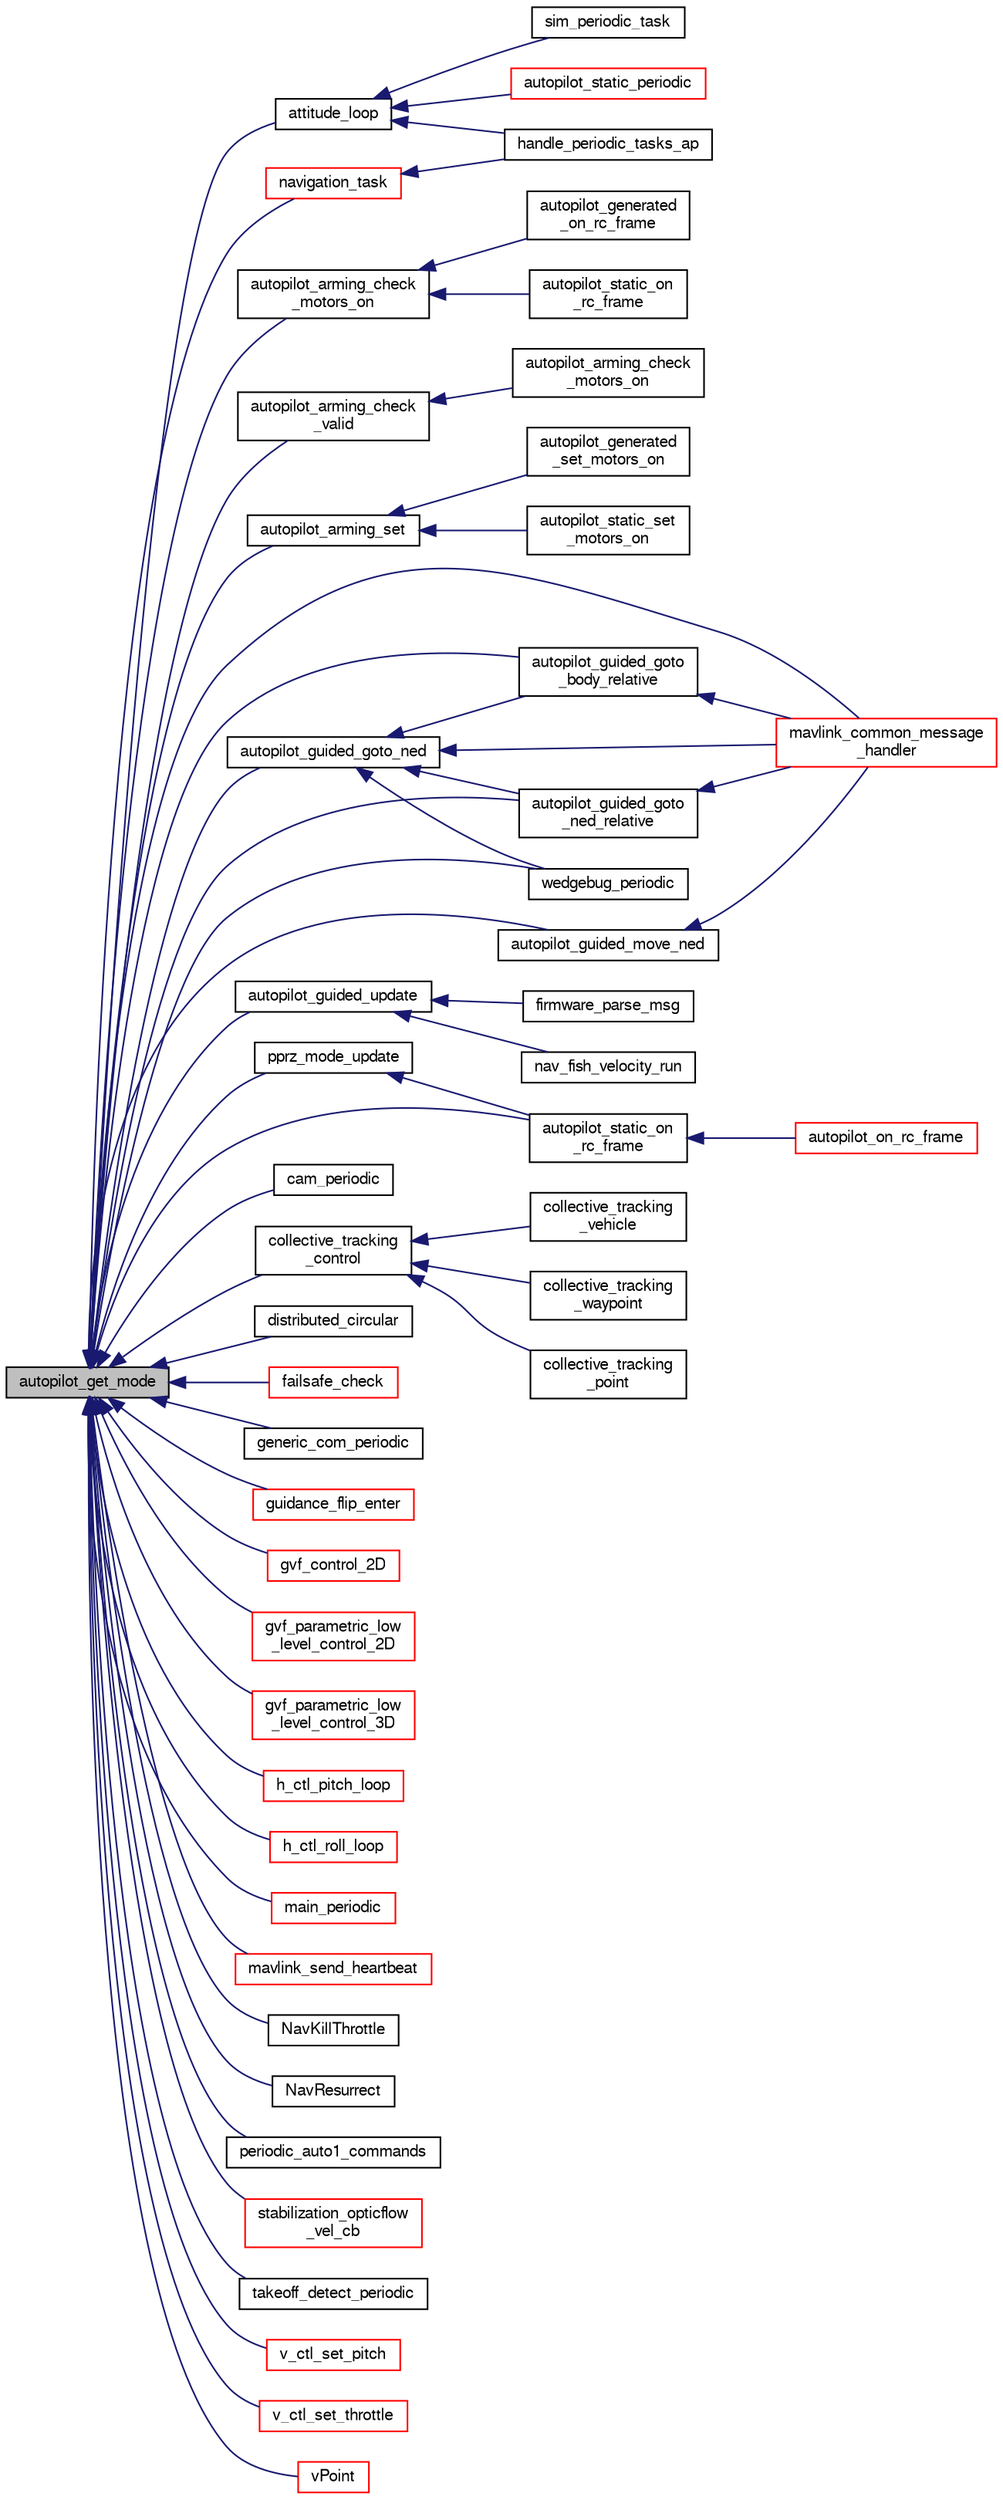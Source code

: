 digraph "autopilot_get_mode"
{
  edge [fontname="FreeSans",fontsize="10",labelfontname="FreeSans",labelfontsize="10"];
  node [fontname="FreeSans",fontsize="10",shape=record];
  rankdir="LR";
  Node1 [label="autopilot_get_mode",height=0.2,width=0.4,color="black", fillcolor="grey75", style="filled", fontcolor="black"];
  Node1 -> Node2 [dir="back",color="midnightblue",fontsize="10",style="solid",fontname="FreeSans"];
  Node2 [label="attitude_loop",height=0.2,width=0.4,color="black", fillcolor="white", style="filled",URL="$fixedwing_2autopilot__static_8h.html#a315546d9034361bbc6970b3792dc8b67"];
  Node2 -> Node3 [dir="back",color="midnightblue",fontsize="10",style="solid",fontname="FreeSans"];
  Node3 [label="sim_periodic_task",height=0.2,width=0.4,color="black", fillcolor="white", style="filled",URL="$sim__ap_8c.html#a4f982dacbb35ccfc3e0fcaa64156a2a0"];
  Node2 -> Node4 [dir="back",color="midnightblue",fontsize="10",style="solid",fontname="FreeSans"];
  Node4 [label="autopilot_static_periodic",height=0.2,width=0.4,color="red", fillcolor="white", style="filled",URL="$rotorcraft_2autopilot__static_8h.html#a81ff7c3a0611cb76bfbd35fc817070d6"];
  Node2 -> Node5 [dir="back",color="midnightblue",fontsize="10",style="solid",fontname="FreeSans"];
  Node5 [label="handle_periodic_tasks_ap",height=0.2,width=0.4,color="black", fillcolor="white", style="filled",URL="$fixedwing_2main__ap_8h.html#a43fd973b44bcc2c2583cf8287048212f"];
  Node1 -> Node6 [dir="back",color="midnightblue",fontsize="10",style="solid",fontname="FreeSans"];
  Node6 [label="autopilot_arming_check\l_motors_on",height=0.2,width=0.4,color="black", fillcolor="white", style="filled",URL="$autopilot__arming__switch_8h.html#abbbe9ccad851ff6d7ef88e298059b6ce",tooltip="State machine to check if motors should be turned ON or OFF using the kill switch. "];
  Node6 -> Node7 [dir="back",color="midnightblue",fontsize="10",style="solid",fontname="FreeSans"];
  Node7 [label="autopilot_generated\l_on_rc_frame",height=0.2,width=0.4,color="black", fillcolor="white", style="filled",URL="$rotorcraft_2autopilot__generated_8c.html#aaebd02adde63c5f836bea4ec5fabe997"];
  Node6 -> Node8 [dir="back",color="midnightblue",fontsize="10",style="solid",fontname="FreeSans"];
  Node8 [label="autopilot_static_on\l_rc_frame",height=0.2,width=0.4,color="black", fillcolor="white", style="filled",URL="$rotorcraft_2autopilot__static_8c.html#af48775939dfa2cf7533658fb85851a35",tooltip="Function to be called when a message from FBW is available. "];
  Node1 -> Node9 [dir="back",color="midnightblue",fontsize="10",style="solid",fontname="FreeSans"];
  Node9 [label="autopilot_arming_check\l_valid",height=0.2,width=0.4,color="black", fillcolor="white", style="filled",URL="$autopilot__arming__throttle_8h.html#afb9cc707f6ac906cfe4f07d2706c197f",tooltip="Checks all arm requirements and returns true if OK and false otherwise. "];
  Node9 -> Node10 [dir="back",color="midnightblue",fontsize="10",style="solid",fontname="FreeSans"];
  Node10 [label="autopilot_arming_check\l_motors_on",height=0.2,width=0.4,color="black", fillcolor="white", style="filled",URL="$autopilot__arming__throttle_8h.html#abbbe9ccad851ff6d7ef88e298059b6ce",tooltip="State machine to check if motors should be turned ON or OFF. "];
  Node1 -> Node11 [dir="back",color="midnightblue",fontsize="10",style="solid",fontname="FreeSans"];
  Node11 [label="autopilot_arming_set",height=0.2,width=0.4,color="black", fillcolor="white", style="filled",URL="$autopilot__arming__switch_8h.html#a644c6a09c2081595c4dbc608fd7ed163"];
  Node11 -> Node12 [dir="back",color="midnightblue",fontsize="10",style="solid",fontname="FreeSans"];
  Node12 [label="autopilot_generated\l_set_motors_on",height=0.2,width=0.4,color="black", fillcolor="white", style="filled",URL="$rotorcraft_2autopilot__generated_8c.html#ae22ba131f3568b0ef1e9b5b57bdf74ab"];
  Node11 -> Node13 [dir="back",color="midnightblue",fontsize="10",style="solid",fontname="FreeSans"];
  Node13 [label="autopilot_static_set\l_motors_on",height=0.2,width=0.4,color="black", fillcolor="white", style="filled",URL="$rotorcraft_2autopilot__static_8c.html#abfbb0a41b76eefca4b0df8297b2569c8"];
  Node1 -> Node14 [dir="back",color="midnightblue",fontsize="10",style="solid",fontname="FreeSans"];
  Node14 [label="autopilot_guided_goto\l_body_relative",height=0.2,width=0.4,color="black", fillcolor="white", style="filled",URL="$autopilot__guided_8h.html#acb5ff8d624f7583075e58303f46b9890",tooltip="Set position and heading setpoints wrt. "];
  Node14 -> Node15 [dir="back",color="midnightblue",fontsize="10",style="solid",fontname="FreeSans"];
  Node15 [label="mavlink_common_message\l_handler",height=0.2,width=0.4,color="red", fillcolor="white", style="filled",URL="$mavlink_8c.html#a92b02fdeb899791573ef52506deb653c"];
  Node1 -> Node16 [dir="back",color="midnightblue",fontsize="10",style="solid",fontname="FreeSans"];
  Node16 [label="autopilot_guided_goto_ned",height=0.2,width=0.4,color="black", fillcolor="white", style="filled",URL="$autopilot__guided_8h.html#ae4f59fae723f5116a979c7c5b923c180",tooltip="Set position and heading setpoints in GUIDED mode. "];
  Node16 -> Node17 [dir="back",color="midnightblue",fontsize="10",style="solid",fontname="FreeSans"];
  Node17 [label="autopilot_guided_goto\l_ned_relative",height=0.2,width=0.4,color="black", fillcolor="white", style="filled",URL="$autopilot__guided_8h.html#a32b83e461c091c64ffa38e4f08f6a312",tooltip="Set position and heading setpoints wrt. "];
  Node17 -> Node15 [dir="back",color="midnightblue",fontsize="10",style="solid",fontname="FreeSans"];
  Node16 -> Node14 [dir="back",color="midnightblue",fontsize="10",style="solid",fontname="FreeSans"];
  Node16 -> Node15 [dir="back",color="midnightblue",fontsize="10",style="solid",fontname="FreeSans"];
  Node16 -> Node18 [dir="back",color="midnightblue",fontsize="10",style="solid",fontname="FreeSans"];
  Node18 [label="wedgebug_periodic",height=0.2,width=0.4,color="black", fillcolor="white", style="filled",URL="$wedgebug_8h.html#ae7b75121d704ad8c922be906a906495f"];
  Node1 -> Node17 [dir="back",color="midnightblue",fontsize="10",style="solid",fontname="FreeSans"];
  Node1 -> Node19 [dir="back",color="midnightblue",fontsize="10",style="solid",fontname="FreeSans"];
  Node19 [label="autopilot_guided_move_ned",height=0.2,width=0.4,color="black", fillcolor="white", style="filled",URL="$autopilot__guided_8h.html#a113a26863eee267edc78f72876ec8f69",tooltip="Set velocity and heading setpoints in GUIDED mode. "];
  Node19 -> Node15 [dir="back",color="midnightblue",fontsize="10",style="solid",fontname="FreeSans"];
  Node1 -> Node20 [dir="back",color="midnightblue",fontsize="10",style="solid",fontname="FreeSans"];
  Node20 [label="autopilot_guided_update",height=0.2,width=0.4,color="black", fillcolor="white", style="filled",URL="$autopilot__guided_8h.html#a07ce763874e77faf62f5c9506bdad43d",tooltip="Set guided setpoints using flag mask in GUIDED mode. "];
  Node20 -> Node21 [dir="back",color="midnightblue",fontsize="10",style="solid",fontname="FreeSans"];
  Node21 [label="firmware_parse_msg",height=0.2,width=0.4,color="black", fillcolor="white", style="filled",URL="$rotorcraft__datalink_8c.html#a6177292a373940f6e01bc4251374cd2c",tooltip="Firmware specfic msg handler. "];
  Node20 -> Node22 [dir="back",color="midnightblue",fontsize="10",style="solid",fontname="FreeSans"];
  Node22 [label="nav_fish_velocity_run",height=0.2,width=0.4,color="black", fillcolor="white", style="filled",URL="$nav__fish_8h.html#ae25f7a8ee455c00944445f6b12b3a49f",tooltip="nav fish velocity run "];
  Node1 -> Node23 [dir="back",color="midnightblue",fontsize="10",style="solid",fontname="FreeSans"];
  Node23 [label="autopilot_static_on\l_rc_frame",height=0.2,width=0.4,color="black", fillcolor="white", style="filled",URL="$rotorcraft_2autopilot__static_8h.html#af48775939dfa2cf7533658fb85851a35",tooltip="Function to be called when a message from FBW is available. "];
  Node23 -> Node24 [dir="back",color="midnightblue",fontsize="10",style="solid",fontname="FreeSans"];
  Node24 [label="autopilot_on_rc_frame",height=0.2,width=0.4,color="red", fillcolor="white", style="filled",URL="$autopilot_8h.html#a7339f5741706cb9c2e2186b1174cc770",tooltip="Autopilot RC input event hadler. "];
  Node1 -> Node25 [dir="back",color="midnightblue",fontsize="10",style="solid",fontname="FreeSans"];
  Node25 [label="cam_periodic",height=0.2,width=0.4,color="black", fillcolor="white", style="filled",URL="$cam_8h.html#a1ac78decc31cdd4c6b7584a8bf42d315",tooltip="For CAM_MODE_AC_TARGET mode. "];
  Node1 -> Node26 [dir="back",color="midnightblue",fontsize="10",style="solid",fontname="FreeSans"];
  Node26 [label="collective_tracking\l_control",height=0.2,width=0.4,color="black", fillcolor="white", style="filled",URL="$ctc_8h.html#a03d5c465a0472d27b89a510004d97daa"];
  Node26 -> Node27 [dir="back",color="midnightblue",fontsize="10",style="solid",fontname="FreeSans"];
  Node27 [label="collective_tracking\l_vehicle",height=0.2,width=0.4,color="black", fillcolor="white", style="filled",URL="$ctc_8h.html#a41ca7da4e74a84c337b7713fddec8e72"];
  Node26 -> Node28 [dir="back",color="midnightblue",fontsize="10",style="solid",fontname="FreeSans"];
  Node28 [label="collective_tracking\l_waypoint",height=0.2,width=0.4,color="black", fillcolor="white", style="filled",URL="$ctc_8h.html#a451e8b5e8f347609d956627d23fd696c"];
  Node26 -> Node29 [dir="back",color="midnightblue",fontsize="10",style="solid",fontname="FreeSans"];
  Node29 [label="collective_tracking\l_point",height=0.2,width=0.4,color="black", fillcolor="white", style="filled",URL="$ctc_8h.html#af71daf9fe6be839881aea3db9e8ba838"];
  Node1 -> Node30 [dir="back",color="midnightblue",fontsize="10",style="solid",fontname="FreeSans"];
  Node30 [label="distributed_circular",height=0.2,width=0.4,color="black", fillcolor="white", style="filled",URL="$dcf_8h.html#af9b1e37124f7524c47f9e4621d1e7c98"];
  Node1 -> Node31 [dir="back",color="midnightblue",fontsize="10",style="solid",fontname="FreeSans"];
  Node31 [label="failsafe_check",height=0.2,width=0.4,color="red", fillcolor="white", style="filled",URL="$rover_2main__ap_8h.html#a9b33ef8d06e683b2dac822bdf94cd1a8"];
  Node1 -> Node32 [dir="back",color="midnightblue",fontsize="10",style="solid",fontname="FreeSans"];
  Node32 [label="generic_com_periodic",height=0.2,width=0.4,color="black", fillcolor="white", style="filled",URL="$generic__com_8h.html#aa0f6db51f359937bdb56324a3b647175"];
  Node1 -> Node33 [dir="back",color="midnightblue",fontsize="10",style="solid",fontname="FreeSans"];
  Node33 [label="guidance_flip_enter",height=0.2,width=0.4,color="red", fillcolor="white", style="filled",URL="$guidance__flip_8h.html#a896a483b1034357b2911e72d625ff8fd"];
  Node1 -> Node34 [dir="back",color="midnightblue",fontsize="10",style="solid",fontname="FreeSans"];
  Node34 [label="gvf_control_2D",height=0.2,width=0.4,color="red", fillcolor="white", style="filled",URL="$gvf_8h.html#abb4d98f4686f18ac9111291ba7afda77"];
  Node1 -> Node35 [dir="back",color="midnightblue",fontsize="10",style="solid",fontname="FreeSans"];
  Node35 [label="gvf_parametric_low\l_level_control_2D",height=0.2,width=0.4,color="red", fillcolor="white", style="filled",URL="$gvf__parametric__low__level__control_8h.html#a051dd801f3933bbc2172cb05378e0974"];
  Node1 -> Node36 [dir="back",color="midnightblue",fontsize="10",style="solid",fontname="FreeSans"];
  Node36 [label="gvf_parametric_low\l_level_control_3D",height=0.2,width=0.4,color="red", fillcolor="white", style="filled",URL="$gvf__parametric__low__level__control_8h.html#a7c1e3bbf2b1c4e6fa7156c5ef717b285"];
  Node1 -> Node37 [dir="back",color="midnightblue",fontsize="10",style="solid",fontname="FreeSans"];
  Node37 [label="h_ctl_pitch_loop",height=0.2,width=0.4,color="red", fillcolor="white", style="filled",URL="$stabilization__adaptive_8c.html#a10c9851e192217d5a4e7b6dc98e16c2d"];
  Node1 -> Node38 [dir="back",color="midnightblue",fontsize="10",style="solid",fontname="FreeSans"];
  Node38 [label="h_ctl_roll_loop",height=0.2,width=0.4,color="red", fillcolor="white", style="filled",URL="$stabilization__adaptive_8c.html#a56e08c7c847634b91bec39dc929ade80"];
  Node1 -> Node39 [dir="back",color="midnightblue",fontsize="10",style="solid",fontname="FreeSans"];
  Node39 [label="main_periodic",height=0.2,width=0.4,color="red", fillcolor="white", style="filled",URL="$rover_2main__ap_8h.html#a81249e4ef19b8766982a6fe272d89bae"];
  Node1 -> Node15 [dir="back",color="midnightblue",fontsize="10",style="solid",fontname="FreeSans"];
  Node1 -> Node40 [dir="back",color="midnightblue",fontsize="10",style="solid",fontname="FreeSans"];
  Node40 [label="mavlink_send_heartbeat",height=0.2,width=0.4,color="red", fillcolor="white", style="filled",URL="$mavlink_8c.html#ae98ab788a5e6674a7e1895edc0b898b1",tooltip="Send a heartbeat. "];
  Node1 -> Node41 [dir="back",color="midnightblue",fontsize="10",style="solid",fontname="FreeSans"];
  Node41 [label="navigation_task",height=0.2,width=0.4,color="red", fillcolor="white", style="filled",URL="$fixedwing_2autopilot__static_8h.html#a79f823520ea0823e20084686978281e6",tooltip="Control loops FIXME should be somewhere else. "];
  Node41 -> Node5 [dir="back",color="midnightblue",fontsize="10",style="solid",fontname="FreeSans"];
  Node1 -> Node42 [dir="back",color="midnightblue",fontsize="10",style="solid",fontname="FreeSans"];
  Node42 [label="NavKillThrottle",height=0.2,width=0.4,color="black", fillcolor="white", style="filled",URL="$rotorcraft_2navigation_8h.html#abb5b5b70fd1fe437f42847bb103aa952"];
  Node1 -> Node43 [dir="back",color="midnightblue",fontsize="10",style="solid",fontname="FreeSans"];
  Node43 [label="NavResurrect",height=0.2,width=0.4,color="black", fillcolor="white", style="filled",URL="$rotorcraft_2navigation_8h.html#abf64106cb814fd5078fba37a4bc6bc65"];
  Node1 -> Node44 [dir="back",color="midnightblue",fontsize="10",style="solid",fontname="FreeSans"];
  Node44 [label="periodic_auto1_commands",height=0.2,width=0.4,color="black", fillcolor="white", style="filled",URL="$auto1__commands_8h.html#aaa4ab58fd3d0ae4cce65e11d5c9c7a5f"];
  Node1 -> Node45 [dir="back",color="midnightblue",fontsize="10",style="solid",fontname="FreeSans"];
  Node45 [label="pprz_mode_update",height=0.2,width=0.4,color="black", fillcolor="white", style="filled",URL="$fixedwing_2autopilot__static_8c.html#a83e52893d778a46aeda1b3c09ffd0656",tooltip="Update paparazzi mode. "];
  Node45 -> Node23 [dir="back",color="midnightblue",fontsize="10",style="solid",fontname="FreeSans"];
  Node1 -> Node46 [dir="back",color="midnightblue",fontsize="10",style="solid",fontname="FreeSans"];
  Node46 [label="stabilization_opticflow\l_vel_cb",height=0.2,width=0.4,color="red", fillcolor="white", style="filled",URL="$guidance__opticflow__hover_8c.html#a781dbde7c535e9a3c38caeb2026d9ebb",tooltip="Update the controls on a new VELOCITY_ESTIMATE ABI message. "];
  Node1 -> Node47 [dir="back",color="midnightblue",fontsize="10",style="solid",fontname="FreeSans"];
  Node47 [label="takeoff_detect_periodic",height=0.2,width=0.4,color="black", fillcolor="white", style="filled",URL="$takeoff__detect_8h.html#a06e2c8e9dfe36613c4773f5c01303b0a",tooltip="Periodic call. "];
  Node1 -> Node48 [dir="back",color="midnightblue",fontsize="10",style="solid",fontname="FreeSans"];
  Node48 [label="v_ctl_set_pitch",height=0.2,width=0.4,color="red", fillcolor="white", style="filled",URL="$guidance__v__n_8c.html#a1e3fd0609be4d63ccd94d995a0db097a"];
  Node1 -> Node49 [dir="back",color="midnightblue",fontsize="10",style="solid",fontname="FreeSans"];
  Node49 [label="v_ctl_set_throttle",height=0.2,width=0.4,color="red", fillcolor="white", style="filled",URL="$guidance__v__n_8c.html#a4fe67185d9a0b7efc737fdd778393285"];
  Node1 -> Node50 [dir="back",color="midnightblue",fontsize="10",style="solid",fontname="FreeSans"];
  Node50 [label="vPoint",height=0.2,width=0.4,color="red", fillcolor="white", style="filled",URL="$point_8h.html#a3317a3a368f54d6c89acfbbaa49b4ed2"];
  Node1 -> Node18 [dir="back",color="midnightblue",fontsize="10",style="solid",fontname="FreeSans"];
}
